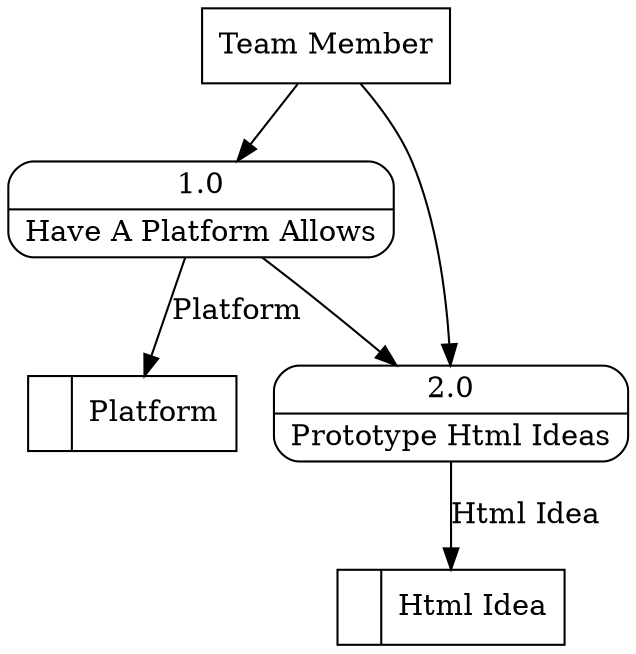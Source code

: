 digraph dfd2{ 
node[shape=record]
200 [label="<f0>  |<f1> Platform " ];
201 [label="<f0>  |<f1> Html Idea " ];
202 [label="Team Member" shape=box];
203 [label="{<f0> 1.0|<f1> Have A Platform Allows }" shape=Mrecord];
204 [label="{<f0> 2.0|<f1> Prototype Html Ideas }" shape=Mrecord];
202 -> 203
202 -> 204
203 -> 204
203 -> 200 [label="Platform"]
204 -> 201 [label="Html Idea"]
}